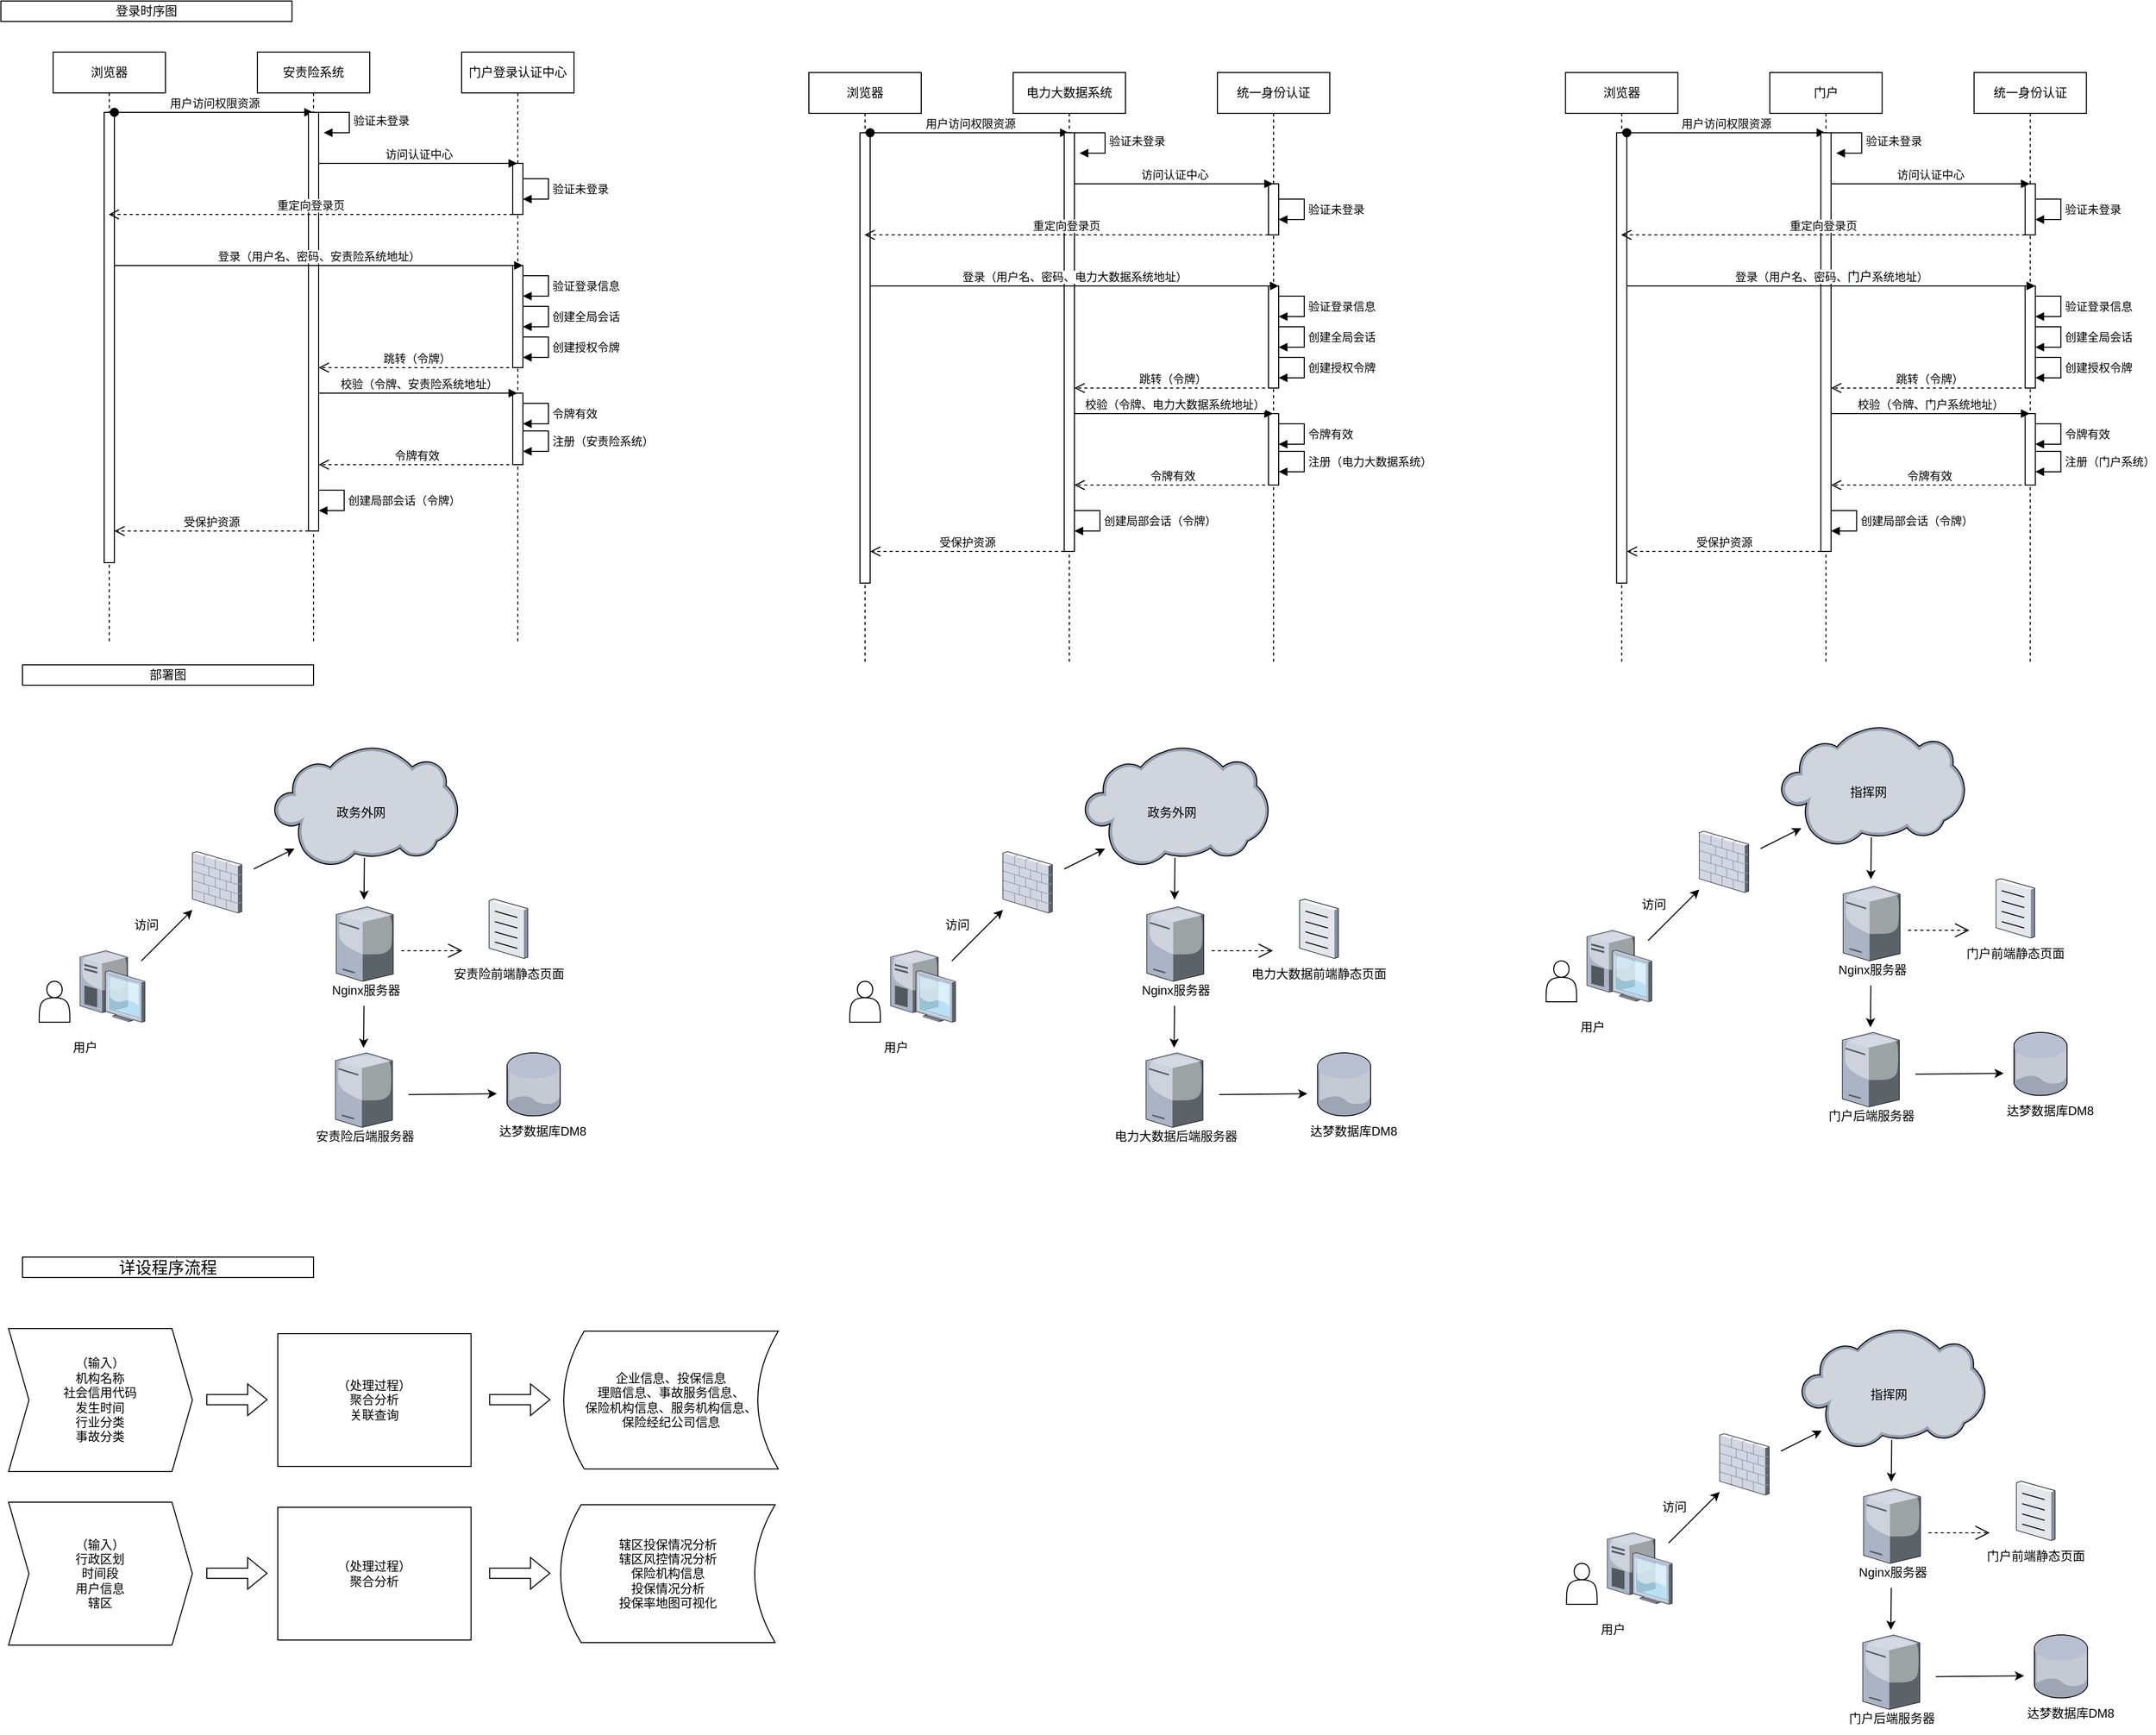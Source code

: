 <mxfile version="20.3.6" type="github">
  <diagram id="iXZ8qJka1d_i8wJ6fiUk" name="第 1 页">
    <mxGraphModel dx="2428" dy="1375" grid="1" gridSize="10" guides="1" tooltips="1" connect="1" arrows="1" fold="1" page="1" pageScale="1" pageWidth="3300" pageHeight="2339" math="0" shadow="0">
      <root>
        <mxCell id="0" />
        <mxCell id="1" parent="0" />
        <mxCell id="jouf5e_0O64Z1K_9d5no-1" value="浏览器" style="shape=umlLifeline;perimeter=lifelinePerimeter;whiteSpace=wrap;html=1;container=1;collapsible=0;recursiveResize=0;outlineConnect=0;" parent="1" vertex="1">
          <mxGeometry x="80" y="70" width="110" height="580" as="geometry" />
        </mxCell>
        <mxCell id="jouf5e_0O64Z1K_9d5no-4" value="" style="html=1;points=[];perimeter=orthogonalPerimeter;" parent="jouf5e_0O64Z1K_9d5no-1" vertex="1">
          <mxGeometry x="50" y="59" width="10" height="441" as="geometry" />
        </mxCell>
        <mxCell id="jouf5e_0O64Z1K_9d5no-5" value="用户访问权限资源" style="html=1;verticalAlign=bottom;startArrow=oval;startFill=1;endArrow=block;startSize=8;rounded=0;" parent="jouf5e_0O64Z1K_9d5no-1" edge="1">
          <mxGeometry width="60" relative="1" as="geometry">
            <mxPoint x="60" y="59" as="sourcePoint" />
            <mxPoint x="254.5" y="59" as="targetPoint" />
          </mxGeometry>
        </mxCell>
        <mxCell id="jouf5e_0O64Z1K_9d5no-3" value="门户登录认证中心" style="shape=umlLifeline;perimeter=lifelinePerimeter;whiteSpace=wrap;html=1;container=1;collapsible=0;recursiveResize=0;outlineConnect=0;" parent="1" vertex="1">
          <mxGeometry x="480" y="70" width="110" height="580" as="geometry" />
        </mxCell>
        <mxCell id="pAan9704VEjPBcL9PNMM-5" value="" style="html=1;points=[];perimeter=orthogonalPerimeter;" parent="jouf5e_0O64Z1K_9d5no-3" vertex="1">
          <mxGeometry x="50" y="109" width="10" height="50" as="geometry" />
        </mxCell>
        <mxCell id="pAan9704VEjPBcL9PNMM-6" value="验证未登录" style="edgeStyle=orthogonalEdgeStyle;html=1;align=left;spacingLeft=2;endArrow=block;rounded=0;entryX=1;entryY=0;" parent="jouf5e_0O64Z1K_9d5no-3" edge="1">
          <mxGeometry relative="1" as="geometry">
            <mxPoint x="60" y="124" as="sourcePoint" />
            <Array as="points">
              <mxPoint x="85" y="124" />
            </Array>
            <mxPoint x="60" y="144" as="targetPoint" />
          </mxGeometry>
        </mxCell>
        <mxCell id="pAan9704VEjPBcL9PNMM-8" value="" style="html=1;points=[];perimeter=orthogonalPerimeter;" parent="jouf5e_0O64Z1K_9d5no-3" vertex="1">
          <mxGeometry x="50" y="209" width="10" height="100" as="geometry" />
        </mxCell>
        <mxCell id="pAan9704VEjPBcL9PNMM-14" value="验证登录信息" style="edgeStyle=orthogonalEdgeStyle;html=1;align=left;spacingLeft=2;endArrow=block;rounded=0;entryX=1;entryY=0;" parent="jouf5e_0O64Z1K_9d5no-3" edge="1">
          <mxGeometry relative="1" as="geometry">
            <mxPoint x="60" y="219" as="sourcePoint" />
            <Array as="points">
              <mxPoint x="85" y="219" />
            </Array>
            <mxPoint x="60" y="239" as="targetPoint" />
          </mxGeometry>
        </mxCell>
        <mxCell id="pAan9704VEjPBcL9PNMM-15" value="创建全局会话" style="edgeStyle=orthogonalEdgeStyle;html=1;align=left;spacingLeft=2;endArrow=block;rounded=0;entryX=1;entryY=0;" parent="jouf5e_0O64Z1K_9d5no-3" edge="1">
          <mxGeometry relative="1" as="geometry">
            <mxPoint x="60" y="249" as="sourcePoint" />
            <Array as="points">
              <mxPoint x="85" y="249" />
            </Array>
            <mxPoint x="60" y="269" as="targetPoint" />
          </mxGeometry>
        </mxCell>
        <mxCell id="pAan9704VEjPBcL9PNMM-16" value="创建授权令牌" style="edgeStyle=orthogonalEdgeStyle;html=1;align=left;spacingLeft=2;endArrow=block;rounded=0;entryX=1;entryY=0;" parent="jouf5e_0O64Z1K_9d5no-3" edge="1">
          <mxGeometry relative="1" as="geometry">
            <mxPoint x="60" y="279" as="sourcePoint" />
            <Array as="points">
              <mxPoint x="85" y="279" />
            </Array>
            <mxPoint x="60" y="299" as="targetPoint" />
          </mxGeometry>
        </mxCell>
        <mxCell id="pAan9704VEjPBcL9PNMM-19" value="" style="html=1;points=[];perimeter=orthogonalPerimeter;" parent="jouf5e_0O64Z1K_9d5no-3" vertex="1">
          <mxGeometry x="50" y="334" width="10" height="70" as="geometry" />
        </mxCell>
        <mxCell id="pAan9704VEjPBcL9PNMM-20" value="令牌有效" style="edgeStyle=orthogonalEdgeStyle;html=1;align=left;spacingLeft=2;endArrow=block;rounded=0;entryX=1;entryY=0;" parent="jouf5e_0O64Z1K_9d5no-3" edge="1">
          <mxGeometry relative="1" as="geometry">
            <mxPoint x="60" y="344" as="sourcePoint" />
            <Array as="points">
              <mxPoint x="85" y="344" />
            </Array>
            <mxPoint x="60" y="364" as="targetPoint" />
          </mxGeometry>
        </mxCell>
        <mxCell id="pAan9704VEjPBcL9PNMM-21" value="注册（安责险系统）" style="edgeStyle=orthogonalEdgeStyle;html=1;align=left;spacingLeft=2;endArrow=block;rounded=0;entryX=1;entryY=0;" parent="jouf5e_0O64Z1K_9d5no-3" edge="1">
          <mxGeometry relative="1" as="geometry">
            <mxPoint x="60" y="371" as="sourcePoint" />
            <Array as="points">
              <mxPoint x="85" y="371" />
            </Array>
            <mxPoint x="60" y="391" as="targetPoint" />
          </mxGeometry>
        </mxCell>
        <mxCell id="jouf5e_0O64Z1K_9d5no-2" value="安责险系统" style="shape=umlLifeline;perimeter=lifelinePerimeter;whiteSpace=wrap;html=1;container=1;collapsible=0;recursiveResize=0;outlineConnect=0;" parent="1" vertex="1">
          <mxGeometry x="280" y="70" width="110" height="580" as="geometry" />
        </mxCell>
        <mxCell id="jouf5e_0O64Z1K_9d5no-6" value="" style="html=1;points=[];perimeter=orthogonalPerimeter;" parent="jouf5e_0O64Z1K_9d5no-2" vertex="1">
          <mxGeometry x="50" y="59" width="10" height="410" as="geometry" />
        </mxCell>
        <mxCell id="pAan9704VEjPBcL9PNMM-2" value="验证未登录" style="edgeStyle=orthogonalEdgeStyle;html=1;align=left;spacingLeft=2;endArrow=block;rounded=0;entryX=1;entryY=0;" parent="jouf5e_0O64Z1K_9d5no-2" edge="1">
          <mxGeometry relative="1" as="geometry">
            <mxPoint x="60" y="59" as="sourcePoint" />
            <Array as="points">
              <mxPoint x="90" y="59" />
            </Array>
            <mxPoint x="65" y="79" as="targetPoint" />
          </mxGeometry>
        </mxCell>
        <mxCell id="pAan9704VEjPBcL9PNMM-4" value="访问认证中心" style="html=1;verticalAlign=bottom;endArrow=block;rounded=0;" parent="jouf5e_0O64Z1K_9d5no-2" edge="1">
          <mxGeometry width="80" relative="1" as="geometry">
            <mxPoint x="60" y="109" as="sourcePoint" />
            <mxPoint x="254.5" y="109" as="targetPoint" />
          </mxGeometry>
        </mxCell>
        <mxCell id="pAan9704VEjPBcL9PNMM-23" value="令牌有效" style="html=1;verticalAlign=bottom;endArrow=open;dashed=1;endSize=8;rounded=0;" parent="jouf5e_0O64Z1K_9d5no-2" edge="1">
          <mxGeometry relative="1" as="geometry">
            <mxPoint x="252.67" y="404" as="sourcePoint" />
            <mxPoint x="60" y="404" as="targetPoint" />
          </mxGeometry>
        </mxCell>
        <mxCell id="pAan9704VEjPBcL9PNMM-24" value="创建局部会话（令牌）" style="edgeStyle=orthogonalEdgeStyle;html=1;align=left;spacingLeft=2;endArrow=block;rounded=0;entryX=1;entryY=0;" parent="jouf5e_0O64Z1K_9d5no-2" edge="1">
          <mxGeometry relative="1" as="geometry">
            <mxPoint x="60" y="429" as="sourcePoint" />
            <Array as="points">
              <mxPoint x="85" y="429" />
            </Array>
            <mxPoint x="60" y="449" as="targetPoint" />
          </mxGeometry>
        </mxCell>
        <mxCell id="pAan9704VEjPBcL9PNMM-7" value="重定向登录页" style="html=1;verticalAlign=bottom;endArrow=open;dashed=1;endSize=8;rounded=0;" parent="1" edge="1">
          <mxGeometry relative="1" as="geometry">
            <mxPoint x="530" y="229" as="sourcePoint" />
            <mxPoint x="134.389" y="229" as="targetPoint" />
          </mxGeometry>
        </mxCell>
        <mxCell id="pAan9704VEjPBcL9PNMM-13" value="登录（用户名、密码、安责险系统地址）" style="html=1;verticalAlign=bottom;endArrow=block;rounded=0;" parent="1" edge="1">
          <mxGeometry width="80" relative="1" as="geometry">
            <mxPoint x="140" y="279" as="sourcePoint" />
            <mxPoint x="540" y="279" as="targetPoint" />
          </mxGeometry>
        </mxCell>
        <mxCell id="pAan9704VEjPBcL9PNMM-17" value="跳转（令牌）" style="html=1;verticalAlign=bottom;endArrow=open;dashed=1;endSize=8;rounded=0;" parent="1" edge="1">
          <mxGeometry relative="1" as="geometry">
            <mxPoint x="532.67" y="379" as="sourcePoint" />
            <mxPoint x="340" y="379" as="targetPoint" />
          </mxGeometry>
        </mxCell>
        <mxCell id="pAan9704VEjPBcL9PNMM-18" value="校验（令牌、安责险系统地址）" style="html=1;verticalAlign=bottom;endArrow=block;rounded=0;" parent="1" edge="1">
          <mxGeometry width="80" relative="1" as="geometry">
            <mxPoint x="340" y="404" as="sourcePoint" />
            <mxPoint x="534.5" y="404" as="targetPoint" />
          </mxGeometry>
        </mxCell>
        <mxCell id="pAan9704VEjPBcL9PNMM-27" value="受保护资源" style="html=1;verticalAlign=bottom;endArrow=open;dashed=1;endSize=8;rounded=0;" parent="1" edge="1">
          <mxGeometry relative="1" as="geometry">
            <mxPoint x="330" y="539" as="sourcePoint" />
            <mxPoint x="140" y="539" as="targetPoint" />
          </mxGeometry>
        </mxCell>
        <mxCell id="pAan9704VEjPBcL9PNMM-29" value="" style="shape=actor;whiteSpace=wrap;html=1;" parent="1" vertex="1">
          <mxGeometry x="66.38" y="980" width="30" height="40" as="geometry" />
        </mxCell>
        <mxCell id="pAan9704VEjPBcL9PNMM-33" value="" style="verticalLabelPosition=bottom;sketch=0;aspect=fixed;html=1;verticalAlign=top;strokeColor=none;align=center;outlineConnect=0;shape=mxgraph.citrix.cloud;" parent="1" vertex="1">
          <mxGeometry x="296.38" y="750" width="180" height="117.47" as="geometry" />
        </mxCell>
        <mxCell id="pAan9704VEjPBcL9PNMM-34" value="" style="verticalLabelPosition=bottom;sketch=0;aspect=fixed;html=1;verticalAlign=top;strokeColor=none;align=center;outlineConnect=0;shape=mxgraph.citrix.firewall;" parent="1" vertex="1">
          <mxGeometry x="216.38" y="853" width="48.39" height="60" as="geometry" />
        </mxCell>
        <mxCell id="pAan9704VEjPBcL9PNMM-36" value="" style="endArrow=classic;html=1;rounded=0;" parent="1" edge="1">
          <mxGeometry width="50" height="50" relative="1" as="geometry">
            <mxPoint x="166.38" y="960" as="sourcePoint" />
            <mxPoint x="216.38" y="910" as="targetPoint" />
          </mxGeometry>
        </mxCell>
        <mxCell id="pAan9704VEjPBcL9PNMM-38" value="" style="endArrow=classic;html=1;rounded=0;" parent="1" edge="1">
          <mxGeometry width="50" height="50" relative="1" as="geometry">
            <mxPoint x="276.38" y="870" as="sourcePoint" />
            <mxPoint x="316.38" y="850" as="targetPoint" />
          </mxGeometry>
        </mxCell>
        <mxCell id="pAan9704VEjPBcL9PNMM-39" value="访问" style="text;html=1;resizable=0;autosize=1;align=center;verticalAlign=middle;points=[];fillColor=none;strokeColor=none;rounded=0;" parent="1" vertex="1">
          <mxGeometry x="146.38" y="910" width="50" height="30" as="geometry" />
        </mxCell>
        <mxCell id="pAan9704VEjPBcL9PNMM-40" value="用户" style="text;html=1;resizable=0;autosize=1;align=center;verticalAlign=middle;points=[];fillColor=none;strokeColor=none;rounded=0;" parent="1" vertex="1">
          <mxGeometry x="86.38" y="1030" width="50" height="30" as="geometry" />
        </mxCell>
        <mxCell id="pAan9704VEjPBcL9PNMM-41" value="政务外网" style="text;html=1;resizable=0;autosize=1;align=center;verticalAlign=middle;points=[];fillColor=none;strokeColor=none;rounded=0;" parent="1" vertex="1">
          <mxGeometry x="346.38" y="800" width="70" height="30" as="geometry" />
        </mxCell>
        <mxCell id="pAan9704VEjPBcL9PNMM-42" value="" style="verticalLabelPosition=bottom;sketch=0;aspect=fixed;html=1;verticalAlign=top;strokeColor=none;align=center;outlineConnect=0;shape=mxgraph.citrix.license_server;" parent="1" vertex="1">
          <mxGeometry x="357.23" y="907" width="55.82" height="73" as="geometry" />
        </mxCell>
        <mxCell id="pAan9704VEjPBcL9PNMM-43" value="" style="verticalLabelPosition=bottom;sketch=0;aspect=fixed;html=1;verticalAlign=top;strokeColor=none;align=center;outlineConnect=0;shape=mxgraph.citrix.desktop;" parent="1" vertex="1">
          <mxGeometry x="106.38" y="950" width="63.57" height="70" as="geometry" />
        </mxCell>
        <mxCell id="pAan9704VEjPBcL9PNMM-44" value="" style="endArrow=classic;html=1;rounded=0;" parent="1" edge="1">
          <mxGeometry width="50" height="50" relative="1" as="geometry">
            <mxPoint x="384.82" y="859" as="sourcePoint" />
            <mxPoint x="384.38" y="900" as="targetPoint" />
          </mxGeometry>
        </mxCell>
        <mxCell id="pAan9704VEjPBcL9PNMM-45" value="Nginx服务器" style="text;html=1;resizable=0;autosize=1;align=center;verticalAlign=middle;points=[];fillColor=none;strokeColor=none;rounded=0;" parent="1" vertex="1">
          <mxGeometry x="340.76" y="974" width="90" height="30" as="geometry" />
        </mxCell>
        <mxCell id="pAan9704VEjPBcL9PNMM-47" value="" style="verticalLabelPosition=bottom;sketch=0;aspect=fixed;html=1;verticalAlign=top;strokeColor=none;align=center;outlineConnect=0;shape=mxgraph.citrix.license_server;" parent="1" vertex="1">
          <mxGeometry x="356.47" y="1050" width="55.82" height="73" as="geometry" />
        </mxCell>
        <mxCell id="pAan9704VEjPBcL9PNMM-48" value="安责险后端服务器" style="text;html=1;resizable=0;autosize=1;align=center;verticalAlign=middle;points=[];fillColor=none;strokeColor=none;rounded=0;" parent="1" vertex="1">
          <mxGeometry x="325" y="1117" width="120" height="30" as="geometry" />
        </mxCell>
        <mxCell id="pAan9704VEjPBcL9PNMM-49" value="" style="verticalLabelPosition=bottom;sketch=0;aspect=fixed;html=1;verticalAlign=top;strokeColor=none;align=center;outlineConnect=0;shape=mxgraph.citrix.database;" parent="1" vertex="1">
          <mxGeometry x="524.47" y="1050" width="52.5" height="61.76" as="geometry" />
        </mxCell>
        <mxCell id="pAan9704VEjPBcL9PNMM-50" value="达梦数据库DM8" style="text;html=1;resizable=0;autosize=1;align=center;verticalAlign=middle;points=[];fillColor=none;strokeColor=none;rounded=0;" parent="1" vertex="1">
          <mxGeometry x="504.47" y="1111.76" width="110" height="30" as="geometry" />
        </mxCell>
        <mxCell id="pAan9704VEjPBcL9PNMM-51" value="" style="endArrow=classic;html=1;rounded=0;" parent="1" edge="1">
          <mxGeometry width="50" height="50" relative="1" as="geometry">
            <mxPoint x="428" y="1090.88" as="sourcePoint" />
            <mxPoint x="514.47" y="1090" as="targetPoint" />
          </mxGeometry>
        </mxCell>
        <mxCell id="pAan9704VEjPBcL9PNMM-52" value="" style="verticalLabelPosition=bottom;sketch=0;aspect=fixed;html=1;verticalAlign=top;strokeColor=none;align=center;outlineConnect=0;shape=mxgraph.citrix.document;" parent="1" vertex="1">
          <mxGeometry x="506.92" y="899.5" width="37.86" height="58" as="geometry" />
        </mxCell>
        <mxCell id="pAan9704VEjPBcL9PNMM-53" value="安责险前端静态页面" style="text;html=1;resizable=0;autosize=1;align=center;verticalAlign=middle;points=[];fillColor=none;strokeColor=none;rounded=0;" parent="1" vertex="1">
          <mxGeometry x="460.85" y="957.5" width="130" height="30" as="geometry" />
        </mxCell>
        <mxCell id="pAan9704VEjPBcL9PNMM-54" value="" style="endArrow=open;endSize=12;dashed=1;html=1;rounded=0;" parent="1" edge="1">
          <mxGeometry width="160" relative="1" as="geometry">
            <mxPoint x="420.85" y="950" as="sourcePoint" />
            <mxPoint x="480.85" y="950" as="targetPoint" />
            <Array as="points">
              <mxPoint x="460.85" y="950" />
            </Array>
          </mxGeometry>
        </mxCell>
        <mxCell id="pAan9704VEjPBcL9PNMM-55" value="" style="endArrow=classic;html=1;rounded=0;" parent="1" edge="1">
          <mxGeometry width="50" height="50" relative="1" as="geometry">
            <mxPoint x="384.4" y="1004" as="sourcePoint" />
            <mxPoint x="383.96" y="1045" as="targetPoint" />
          </mxGeometry>
        </mxCell>
        <mxCell id="5VUR4jvpd3xTprFxyKOf-1" value="浏览器" style="shape=umlLifeline;perimeter=lifelinePerimeter;whiteSpace=wrap;html=1;container=1;collapsible=0;recursiveResize=0;outlineConnect=0;" parent="1" vertex="1">
          <mxGeometry x="820" y="90" width="110" height="580" as="geometry" />
        </mxCell>
        <mxCell id="5VUR4jvpd3xTprFxyKOf-2" value="" style="html=1;points=[];perimeter=orthogonalPerimeter;" parent="5VUR4jvpd3xTprFxyKOf-1" vertex="1">
          <mxGeometry x="50" y="59" width="10" height="441" as="geometry" />
        </mxCell>
        <mxCell id="5VUR4jvpd3xTprFxyKOf-3" value="用户访问权限资源" style="html=1;verticalAlign=bottom;startArrow=oval;startFill=1;endArrow=block;startSize=8;rounded=0;" parent="5VUR4jvpd3xTprFxyKOf-1" edge="1">
          <mxGeometry width="60" relative="1" as="geometry">
            <mxPoint x="60" y="59" as="sourcePoint" />
            <mxPoint x="254.5" y="59" as="targetPoint" />
          </mxGeometry>
        </mxCell>
        <mxCell id="5VUR4jvpd3xTprFxyKOf-4" value="统一身份认证" style="shape=umlLifeline;perimeter=lifelinePerimeter;whiteSpace=wrap;html=1;container=1;collapsible=0;recursiveResize=0;outlineConnect=0;" parent="1" vertex="1">
          <mxGeometry x="1220" y="90" width="110" height="580" as="geometry" />
        </mxCell>
        <mxCell id="5VUR4jvpd3xTprFxyKOf-5" value="" style="html=1;points=[];perimeter=orthogonalPerimeter;" parent="5VUR4jvpd3xTprFxyKOf-4" vertex="1">
          <mxGeometry x="50" y="109" width="10" height="50" as="geometry" />
        </mxCell>
        <mxCell id="5VUR4jvpd3xTprFxyKOf-6" value="验证未登录" style="edgeStyle=orthogonalEdgeStyle;html=1;align=left;spacingLeft=2;endArrow=block;rounded=0;entryX=1;entryY=0;" parent="5VUR4jvpd3xTprFxyKOf-4" edge="1">
          <mxGeometry relative="1" as="geometry">
            <mxPoint x="60" y="124" as="sourcePoint" />
            <Array as="points">
              <mxPoint x="85" y="124" />
            </Array>
            <mxPoint x="60" y="144" as="targetPoint" />
          </mxGeometry>
        </mxCell>
        <mxCell id="5VUR4jvpd3xTprFxyKOf-7" value="" style="html=1;points=[];perimeter=orthogonalPerimeter;" parent="5VUR4jvpd3xTprFxyKOf-4" vertex="1">
          <mxGeometry x="50" y="209" width="10" height="100" as="geometry" />
        </mxCell>
        <mxCell id="5VUR4jvpd3xTprFxyKOf-8" value="验证登录信息" style="edgeStyle=orthogonalEdgeStyle;html=1;align=left;spacingLeft=2;endArrow=block;rounded=0;entryX=1;entryY=0;" parent="5VUR4jvpd3xTprFxyKOf-4" edge="1">
          <mxGeometry relative="1" as="geometry">
            <mxPoint x="60" y="219" as="sourcePoint" />
            <Array as="points">
              <mxPoint x="85" y="219" />
            </Array>
            <mxPoint x="60" y="239" as="targetPoint" />
          </mxGeometry>
        </mxCell>
        <mxCell id="5VUR4jvpd3xTprFxyKOf-9" value="创建全局会话" style="edgeStyle=orthogonalEdgeStyle;html=1;align=left;spacingLeft=2;endArrow=block;rounded=0;entryX=1;entryY=0;" parent="5VUR4jvpd3xTprFxyKOf-4" edge="1">
          <mxGeometry relative="1" as="geometry">
            <mxPoint x="60" y="249" as="sourcePoint" />
            <Array as="points">
              <mxPoint x="85" y="249" />
            </Array>
            <mxPoint x="60" y="269" as="targetPoint" />
          </mxGeometry>
        </mxCell>
        <mxCell id="5VUR4jvpd3xTprFxyKOf-10" value="创建授权令牌" style="edgeStyle=orthogonalEdgeStyle;html=1;align=left;spacingLeft=2;endArrow=block;rounded=0;entryX=1;entryY=0;" parent="5VUR4jvpd3xTprFxyKOf-4" edge="1">
          <mxGeometry relative="1" as="geometry">
            <mxPoint x="60" y="279" as="sourcePoint" />
            <Array as="points">
              <mxPoint x="85" y="279" />
            </Array>
            <mxPoint x="60" y="299" as="targetPoint" />
          </mxGeometry>
        </mxCell>
        <mxCell id="5VUR4jvpd3xTprFxyKOf-11" value="" style="html=1;points=[];perimeter=orthogonalPerimeter;" parent="5VUR4jvpd3xTprFxyKOf-4" vertex="1">
          <mxGeometry x="50" y="334" width="10" height="70" as="geometry" />
        </mxCell>
        <mxCell id="5VUR4jvpd3xTprFxyKOf-12" value="令牌有效" style="edgeStyle=orthogonalEdgeStyle;html=1;align=left;spacingLeft=2;endArrow=block;rounded=0;entryX=1;entryY=0;" parent="5VUR4jvpd3xTprFxyKOf-4" edge="1">
          <mxGeometry relative="1" as="geometry">
            <mxPoint x="60" y="344" as="sourcePoint" />
            <Array as="points">
              <mxPoint x="85" y="344" />
            </Array>
            <mxPoint x="60" y="364" as="targetPoint" />
          </mxGeometry>
        </mxCell>
        <mxCell id="5VUR4jvpd3xTprFxyKOf-13" value="注册（电力大数据系统）" style="edgeStyle=orthogonalEdgeStyle;html=1;align=left;spacingLeft=2;endArrow=block;rounded=0;entryX=1;entryY=0;" parent="5VUR4jvpd3xTprFxyKOf-4" edge="1">
          <mxGeometry relative="1" as="geometry">
            <mxPoint x="60" y="371" as="sourcePoint" />
            <Array as="points">
              <mxPoint x="85" y="371" />
            </Array>
            <mxPoint x="60" y="391" as="targetPoint" />
          </mxGeometry>
        </mxCell>
        <mxCell id="5VUR4jvpd3xTprFxyKOf-14" value="电力大数据系统" style="shape=umlLifeline;perimeter=lifelinePerimeter;whiteSpace=wrap;html=1;container=1;collapsible=0;recursiveResize=0;outlineConnect=0;" parent="1" vertex="1">
          <mxGeometry x="1020" y="90" width="110" height="580" as="geometry" />
        </mxCell>
        <mxCell id="5VUR4jvpd3xTprFxyKOf-15" value="" style="html=1;points=[];perimeter=orthogonalPerimeter;" parent="5VUR4jvpd3xTprFxyKOf-14" vertex="1">
          <mxGeometry x="50" y="59" width="10" height="410" as="geometry" />
        </mxCell>
        <mxCell id="5VUR4jvpd3xTprFxyKOf-16" value="验证未登录" style="edgeStyle=orthogonalEdgeStyle;html=1;align=left;spacingLeft=2;endArrow=block;rounded=0;entryX=1;entryY=0;" parent="5VUR4jvpd3xTprFxyKOf-14" edge="1">
          <mxGeometry relative="1" as="geometry">
            <mxPoint x="60" y="59" as="sourcePoint" />
            <Array as="points">
              <mxPoint x="90" y="59" />
            </Array>
            <mxPoint x="65" y="79" as="targetPoint" />
          </mxGeometry>
        </mxCell>
        <mxCell id="5VUR4jvpd3xTprFxyKOf-17" value="访问认证中心" style="html=1;verticalAlign=bottom;endArrow=block;rounded=0;" parent="5VUR4jvpd3xTprFxyKOf-14" edge="1">
          <mxGeometry width="80" relative="1" as="geometry">
            <mxPoint x="60" y="109" as="sourcePoint" />
            <mxPoint x="254.5" y="109" as="targetPoint" />
          </mxGeometry>
        </mxCell>
        <mxCell id="5VUR4jvpd3xTprFxyKOf-18" value="令牌有效" style="html=1;verticalAlign=bottom;endArrow=open;dashed=1;endSize=8;rounded=0;" parent="5VUR4jvpd3xTprFxyKOf-14" edge="1">
          <mxGeometry relative="1" as="geometry">
            <mxPoint x="252.67" y="404" as="sourcePoint" />
            <mxPoint x="60" y="404" as="targetPoint" />
          </mxGeometry>
        </mxCell>
        <mxCell id="5VUR4jvpd3xTprFxyKOf-19" value="创建局部会话（令牌）" style="edgeStyle=orthogonalEdgeStyle;html=1;align=left;spacingLeft=2;endArrow=block;rounded=0;entryX=1;entryY=0;" parent="5VUR4jvpd3xTprFxyKOf-14" edge="1">
          <mxGeometry relative="1" as="geometry">
            <mxPoint x="60" y="429" as="sourcePoint" />
            <Array as="points">
              <mxPoint x="85" y="429" />
            </Array>
            <mxPoint x="60" y="449" as="targetPoint" />
          </mxGeometry>
        </mxCell>
        <mxCell id="5VUR4jvpd3xTprFxyKOf-20" value="重定向登录页" style="html=1;verticalAlign=bottom;endArrow=open;dashed=1;endSize=8;rounded=0;" parent="1" edge="1">
          <mxGeometry relative="1" as="geometry">
            <mxPoint x="1270" y="249" as="sourcePoint" />
            <mxPoint x="874.389" y="249" as="targetPoint" />
          </mxGeometry>
        </mxCell>
        <mxCell id="5VUR4jvpd3xTprFxyKOf-21" value="登录（用户名、密码、电力大数据系统地址）" style="html=1;verticalAlign=bottom;endArrow=block;rounded=0;" parent="1" edge="1">
          <mxGeometry width="80" relative="1" as="geometry">
            <mxPoint x="880" y="299" as="sourcePoint" />
            <mxPoint x="1280" y="299" as="targetPoint" />
          </mxGeometry>
        </mxCell>
        <mxCell id="5VUR4jvpd3xTprFxyKOf-22" value="跳转（令牌）" style="html=1;verticalAlign=bottom;endArrow=open;dashed=1;endSize=8;rounded=0;" parent="1" edge="1">
          <mxGeometry relative="1" as="geometry">
            <mxPoint x="1272.67" y="399" as="sourcePoint" />
            <mxPoint x="1080" y="399" as="targetPoint" />
          </mxGeometry>
        </mxCell>
        <mxCell id="5VUR4jvpd3xTprFxyKOf-23" value="校验（令牌、电力大数据系统地址）" style="html=1;verticalAlign=bottom;endArrow=block;rounded=0;" parent="1" edge="1">
          <mxGeometry width="80" relative="1" as="geometry">
            <mxPoint x="1080" y="424" as="sourcePoint" />
            <mxPoint x="1274.5" y="424" as="targetPoint" />
          </mxGeometry>
        </mxCell>
        <mxCell id="5VUR4jvpd3xTprFxyKOf-24" value="受保护资源" style="html=1;verticalAlign=bottom;endArrow=open;dashed=1;endSize=8;rounded=0;" parent="1" edge="1">
          <mxGeometry relative="1" as="geometry">
            <mxPoint x="1070" y="559" as="sourcePoint" />
            <mxPoint x="880" y="559" as="targetPoint" />
          </mxGeometry>
        </mxCell>
        <mxCell id="5VUR4jvpd3xTprFxyKOf-25" value="" style="shape=actor;whiteSpace=wrap;html=1;" parent="1" vertex="1">
          <mxGeometry x="860" y="980" width="30" height="40" as="geometry" />
        </mxCell>
        <mxCell id="5VUR4jvpd3xTprFxyKOf-26" value="" style="verticalLabelPosition=bottom;sketch=0;aspect=fixed;html=1;verticalAlign=top;strokeColor=none;align=center;outlineConnect=0;shape=mxgraph.citrix.cloud;" parent="1" vertex="1">
          <mxGeometry x="1090" y="750" width="180" height="117.47" as="geometry" />
        </mxCell>
        <mxCell id="5VUR4jvpd3xTprFxyKOf-27" value="" style="verticalLabelPosition=bottom;sketch=0;aspect=fixed;html=1;verticalAlign=top;strokeColor=none;align=center;outlineConnect=0;shape=mxgraph.citrix.firewall;" parent="1" vertex="1">
          <mxGeometry x="1010" y="853" width="48.39" height="60" as="geometry" />
        </mxCell>
        <mxCell id="5VUR4jvpd3xTprFxyKOf-28" value="" style="endArrow=classic;html=1;rounded=0;" parent="1" edge="1">
          <mxGeometry width="50" height="50" relative="1" as="geometry">
            <mxPoint x="960.0" y="960" as="sourcePoint" />
            <mxPoint x="1010.0" y="910" as="targetPoint" />
          </mxGeometry>
        </mxCell>
        <mxCell id="5VUR4jvpd3xTprFxyKOf-29" value="" style="endArrow=classic;html=1;rounded=0;" parent="1" edge="1">
          <mxGeometry width="50" height="50" relative="1" as="geometry">
            <mxPoint x="1070" y="870" as="sourcePoint" />
            <mxPoint x="1110" y="850" as="targetPoint" />
          </mxGeometry>
        </mxCell>
        <mxCell id="5VUR4jvpd3xTprFxyKOf-30" value="访问" style="text;html=1;resizable=0;autosize=1;align=center;verticalAlign=middle;points=[];fillColor=none;strokeColor=none;rounded=0;" parent="1" vertex="1">
          <mxGeometry x="940" y="910" width="50" height="30" as="geometry" />
        </mxCell>
        <mxCell id="5VUR4jvpd3xTprFxyKOf-31" value="用户" style="text;html=1;resizable=0;autosize=1;align=center;verticalAlign=middle;points=[];fillColor=none;strokeColor=none;rounded=0;" parent="1" vertex="1">
          <mxGeometry x="880" y="1030" width="50" height="30" as="geometry" />
        </mxCell>
        <mxCell id="5VUR4jvpd3xTprFxyKOf-32" value="政务外网" style="text;html=1;resizable=0;autosize=1;align=center;verticalAlign=middle;points=[];fillColor=none;strokeColor=none;rounded=0;" parent="1" vertex="1">
          <mxGeometry x="1140" y="800" width="70" height="30" as="geometry" />
        </mxCell>
        <mxCell id="5VUR4jvpd3xTprFxyKOf-33" value="" style="verticalLabelPosition=bottom;sketch=0;aspect=fixed;html=1;verticalAlign=top;strokeColor=none;align=center;outlineConnect=0;shape=mxgraph.citrix.license_server;" parent="1" vertex="1">
          <mxGeometry x="1150.85" y="907" width="55.82" height="73" as="geometry" />
        </mxCell>
        <mxCell id="5VUR4jvpd3xTprFxyKOf-34" value="" style="verticalLabelPosition=bottom;sketch=0;aspect=fixed;html=1;verticalAlign=top;strokeColor=none;align=center;outlineConnect=0;shape=mxgraph.citrix.desktop;" parent="1" vertex="1">
          <mxGeometry x="900" y="950" width="63.57" height="70" as="geometry" />
        </mxCell>
        <mxCell id="5VUR4jvpd3xTprFxyKOf-35" value="" style="endArrow=classic;html=1;rounded=0;" parent="1" edge="1">
          <mxGeometry width="50" height="50" relative="1" as="geometry">
            <mxPoint x="1178.44" y="859" as="sourcePoint" />
            <mxPoint x="1178" y="900" as="targetPoint" />
          </mxGeometry>
        </mxCell>
        <mxCell id="5VUR4jvpd3xTprFxyKOf-36" value="Nginx服务器" style="text;html=1;resizable=0;autosize=1;align=center;verticalAlign=middle;points=[];fillColor=none;strokeColor=none;rounded=0;" parent="1" vertex="1">
          <mxGeometry x="1134.38" y="974" width="90" height="30" as="geometry" />
        </mxCell>
        <mxCell id="5VUR4jvpd3xTprFxyKOf-37" value="" style="verticalLabelPosition=bottom;sketch=0;aspect=fixed;html=1;verticalAlign=top;strokeColor=none;align=center;outlineConnect=0;shape=mxgraph.citrix.license_server;" parent="1" vertex="1">
          <mxGeometry x="1150.09" y="1050" width="55.82" height="73" as="geometry" />
        </mxCell>
        <mxCell id="5VUR4jvpd3xTprFxyKOf-38" value="电力大数据后端服务器" style="text;html=1;resizable=0;autosize=1;align=center;verticalAlign=middle;points=[];fillColor=none;strokeColor=none;rounded=0;" parent="1" vertex="1">
          <mxGeometry x="1108.62" y="1117" width="140" height="30" as="geometry" />
        </mxCell>
        <mxCell id="5VUR4jvpd3xTprFxyKOf-39" value="" style="verticalLabelPosition=bottom;sketch=0;aspect=fixed;html=1;verticalAlign=top;strokeColor=none;align=center;outlineConnect=0;shape=mxgraph.citrix.database;" parent="1" vertex="1">
          <mxGeometry x="1318.09" y="1050" width="52.5" height="61.76" as="geometry" />
        </mxCell>
        <mxCell id="5VUR4jvpd3xTprFxyKOf-40" value="达梦数据库DM8" style="text;html=1;resizable=0;autosize=1;align=center;verticalAlign=middle;points=[];fillColor=none;strokeColor=none;rounded=0;" parent="1" vertex="1">
          <mxGeometry x="1298.09" y="1111.76" width="110" height="30" as="geometry" />
        </mxCell>
        <mxCell id="5VUR4jvpd3xTprFxyKOf-41" value="" style="endArrow=classic;html=1;rounded=0;" parent="1" edge="1">
          <mxGeometry width="50" height="50" relative="1" as="geometry">
            <mxPoint x="1221.62" y="1090.88" as="sourcePoint" />
            <mxPoint x="1308.09" y="1090" as="targetPoint" />
          </mxGeometry>
        </mxCell>
        <mxCell id="5VUR4jvpd3xTprFxyKOf-42" value="" style="verticalLabelPosition=bottom;sketch=0;aspect=fixed;html=1;verticalAlign=top;strokeColor=none;align=center;outlineConnect=0;shape=mxgraph.citrix.document;" parent="1" vertex="1">
          <mxGeometry x="1300.54" y="899.5" width="37.86" height="58" as="geometry" />
        </mxCell>
        <mxCell id="5VUR4jvpd3xTprFxyKOf-43" value="电力大数据前端静态页面" style="text;html=1;resizable=0;autosize=1;align=center;verticalAlign=middle;points=[];fillColor=none;strokeColor=none;rounded=0;" parent="1" vertex="1">
          <mxGeometry x="1239.47" y="957.5" width="160" height="30" as="geometry" />
        </mxCell>
        <mxCell id="5VUR4jvpd3xTprFxyKOf-44" value="" style="endArrow=open;endSize=12;dashed=1;html=1;rounded=0;" parent="1" edge="1">
          <mxGeometry width="160" relative="1" as="geometry">
            <mxPoint x="1214.47" y="950" as="sourcePoint" />
            <mxPoint x="1274.47" y="950" as="targetPoint" />
            <Array as="points">
              <mxPoint x="1254.47" y="950" />
            </Array>
          </mxGeometry>
        </mxCell>
        <mxCell id="5VUR4jvpd3xTprFxyKOf-45" value="" style="endArrow=classic;html=1;rounded=0;" parent="1" edge="1">
          <mxGeometry width="50" height="50" relative="1" as="geometry">
            <mxPoint x="1178.02" y="1004" as="sourcePoint" />
            <mxPoint x="1177.58" y="1045" as="targetPoint" />
          </mxGeometry>
        </mxCell>
        <mxCell id="5VUR4jvpd3xTprFxyKOf-47" value="（处理过程）&lt;br&gt;聚合分析&lt;br&gt;关联查询" style="rounded=0;whiteSpace=wrap;html=1;" parent="1" vertex="1">
          <mxGeometry x="300" y="1325" width="189.24" height="130" as="geometry" />
        </mxCell>
        <mxCell id="5VUR4jvpd3xTprFxyKOf-48" value="（输入）&lt;br&gt;机构名称&lt;br&gt;社会信用代码&lt;br&gt;发生时间&lt;br&gt;行业分类&lt;br&gt;事故分类" style="shape=step;perimeter=stepPerimeter;whiteSpace=wrap;html=1;fixedSize=1;" parent="1" vertex="1">
          <mxGeometry x="36.38" y="1320" width="180" height="140" as="geometry" />
        </mxCell>
        <mxCell id="5VUR4jvpd3xTprFxyKOf-49" value="" style="shape=flexArrow;endArrow=classic;html=1;rounded=0;" parent="1" edge="1">
          <mxGeometry width="50" height="50" relative="1" as="geometry">
            <mxPoint x="506.92" y="1389.66" as="sourcePoint" />
            <mxPoint x="566.92" y="1389.66" as="targetPoint" />
          </mxGeometry>
        </mxCell>
        <mxCell id="5VUR4jvpd3xTprFxyKOf-50" value="企业信息、投保信息&lt;br&gt;理赔信息、事故服务信息、&lt;br&gt;保险机构信息、服务机构信息、&lt;br&gt;保险经纪公司信息" style="shape=dataStorage;whiteSpace=wrap;html=1;fixedSize=1;" parent="1" vertex="1">
          <mxGeometry x="580" y="1322.5" width="210" height="135" as="geometry" />
        </mxCell>
        <mxCell id="GnOXL0nsnhSy4p_M0rOt-2" value="" style="shape=flexArrow;endArrow=classic;html=1;rounded=0;" parent="1" edge="1">
          <mxGeometry width="50" height="50" relative="1" as="geometry">
            <mxPoint x="230.0" y="1389.66" as="sourcePoint" />
            <mxPoint x="290.0" y="1389.66" as="targetPoint" />
          </mxGeometry>
        </mxCell>
        <mxCell id="GnOXL0nsnhSy4p_M0rOt-3" value="&lt;span style=&quot;font-size:12.0pt;line-height:150%;&lt;br/&gt;font-family:宋体;mso-ascii-font-family:&amp;quot;Times New Roman&amp;quot;;mso-hansi-font-family:&lt;br/&gt;&amp;quot;Times New Roman&amp;quot;;mso-bidi-font-family:&amp;quot;Times New Roman&amp;quot;;mso-font-kerning:1.0pt;&lt;br/&gt;mso-ansi-language:EN-US;mso-fareast-language:ZH-CN;mso-bidi-language:AR-SA&quot;&gt;详设程序流程&lt;/span&gt;" style="rounded=0;whiteSpace=wrap;html=1;" parent="1" vertex="1">
          <mxGeometry x="50" y="1250" width="285" height="20" as="geometry" />
        </mxCell>
        <mxCell id="GnOXL0nsnhSy4p_M0rOt-4" value="&lt;span&gt;部署图&lt;/span&gt;" style="rounded=0;whiteSpace=wrap;html=1;" parent="1" vertex="1">
          <mxGeometry x="50" y="670" width="285" height="20" as="geometry" />
        </mxCell>
        <mxCell id="GnOXL0nsnhSy4p_M0rOt-5" value="登录时序图" style="rounded=0;whiteSpace=wrap;html=1;" parent="1" vertex="1">
          <mxGeometry x="28.88" y="20" width="285" height="20" as="geometry" />
        </mxCell>
        <mxCell id="GnOXL0nsnhSy4p_M0rOt-6" value="（处理过程）&lt;br&gt;聚合分析" style="rounded=0;whiteSpace=wrap;html=1;" parent="1" vertex="1">
          <mxGeometry x="300" y="1495" width="189.24" height="130" as="geometry" />
        </mxCell>
        <mxCell id="GnOXL0nsnhSy4p_M0rOt-7" value="（输入）&lt;br&gt;行政区划&lt;br&gt;时间段&lt;br&gt;用户信息&lt;br&gt;辖区" style="shape=step;perimeter=stepPerimeter;whiteSpace=wrap;html=1;fixedSize=1;" parent="1" vertex="1">
          <mxGeometry x="36.38" y="1490" width="180" height="140" as="geometry" />
        </mxCell>
        <mxCell id="GnOXL0nsnhSy4p_M0rOt-8" value="" style="shape=flexArrow;endArrow=classic;html=1;rounded=0;" parent="1" edge="1">
          <mxGeometry width="50" height="50" relative="1" as="geometry">
            <mxPoint x="506.92" y="1559.66" as="sourcePoint" />
            <mxPoint x="566.92" y="1559.66" as="targetPoint" />
          </mxGeometry>
        </mxCell>
        <mxCell id="GnOXL0nsnhSy4p_M0rOt-9" value="辖区投保情况分析&lt;br&gt;辖区风控情况分析&lt;br&gt;保险机构信息&lt;br&gt;投保情况分析&lt;br&gt;投保率地图可视化" style="shape=dataStorage;whiteSpace=wrap;html=1;fixedSize=1;" parent="1" vertex="1">
          <mxGeometry x="576.97" y="1492.5" width="210" height="135" as="geometry" />
        </mxCell>
        <mxCell id="GnOXL0nsnhSy4p_M0rOt-10" value="" style="shape=flexArrow;endArrow=classic;html=1;rounded=0;" parent="1" edge="1">
          <mxGeometry width="50" height="50" relative="1" as="geometry">
            <mxPoint x="230.0" y="1559.66" as="sourcePoint" />
            <mxPoint x="290" y="1559.66" as="targetPoint" />
          </mxGeometry>
        </mxCell>
        <mxCell id="pzzw7nvtaeHo-amtORk9-1" value="" style="shape=actor;whiteSpace=wrap;html=1;" vertex="1" parent="1">
          <mxGeometry x="1541.8" y="960" width="30" height="40" as="geometry" />
        </mxCell>
        <mxCell id="pzzw7nvtaeHo-amtORk9-2" value="" style="verticalLabelPosition=bottom;sketch=0;aspect=fixed;html=1;verticalAlign=top;strokeColor=none;align=center;outlineConnect=0;shape=mxgraph.citrix.cloud;" vertex="1" parent="1">
          <mxGeometry x="1771.8" y="730" width="180" height="117.47" as="geometry" />
        </mxCell>
        <mxCell id="pzzw7nvtaeHo-amtORk9-3" value="" style="verticalLabelPosition=bottom;sketch=0;aspect=fixed;html=1;verticalAlign=top;strokeColor=none;align=center;outlineConnect=0;shape=mxgraph.citrix.firewall;" vertex="1" parent="1">
          <mxGeometry x="1691.8" y="833" width="48.39" height="60" as="geometry" />
        </mxCell>
        <mxCell id="pzzw7nvtaeHo-amtORk9-4" value="" style="endArrow=classic;html=1;rounded=0;" edge="1" parent="1">
          <mxGeometry width="50" height="50" relative="1" as="geometry">
            <mxPoint x="1641.8" y="940" as="sourcePoint" />
            <mxPoint x="1691.8" y="890" as="targetPoint" />
          </mxGeometry>
        </mxCell>
        <mxCell id="pzzw7nvtaeHo-amtORk9-5" value="" style="endArrow=classic;html=1;rounded=0;" edge="1" parent="1">
          <mxGeometry width="50" height="50" relative="1" as="geometry">
            <mxPoint x="1751.8" y="850" as="sourcePoint" />
            <mxPoint x="1791.8" y="830" as="targetPoint" />
          </mxGeometry>
        </mxCell>
        <mxCell id="pzzw7nvtaeHo-amtORk9-6" value="访问" style="text;html=1;resizable=0;autosize=1;align=center;verticalAlign=middle;points=[];fillColor=none;strokeColor=none;rounded=0;" vertex="1" parent="1">
          <mxGeometry x="1621.8" y="890" width="50" height="30" as="geometry" />
        </mxCell>
        <mxCell id="pzzw7nvtaeHo-amtORk9-7" value="用户" style="text;html=1;resizable=0;autosize=1;align=center;verticalAlign=middle;points=[];fillColor=none;strokeColor=none;rounded=0;" vertex="1" parent="1">
          <mxGeometry x="1561.8" y="1010" width="50" height="30" as="geometry" />
        </mxCell>
        <mxCell id="pzzw7nvtaeHo-amtORk9-8" value="指挥网" style="text;html=1;resizable=0;autosize=1;align=center;verticalAlign=middle;points=[];fillColor=none;strokeColor=none;rounded=0;" vertex="1" parent="1">
          <mxGeometry x="1826.8" y="780" width="60" height="30" as="geometry" />
        </mxCell>
        <mxCell id="pzzw7nvtaeHo-amtORk9-9" value="" style="verticalLabelPosition=bottom;sketch=0;aspect=fixed;html=1;verticalAlign=top;strokeColor=none;align=center;outlineConnect=0;shape=mxgraph.citrix.license_server;" vertex="1" parent="1">
          <mxGeometry x="1832.65" y="887" width="55.82" height="73" as="geometry" />
        </mxCell>
        <mxCell id="pzzw7nvtaeHo-amtORk9-10" value="" style="verticalLabelPosition=bottom;sketch=0;aspect=fixed;html=1;verticalAlign=top;strokeColor=none;align=center;outlineConnect=0;shape=mxgraph.citrix.desktop;" vertex="1" parent="1">
          <mxGeometry x="1581.8" y="930" width="63.57" height="70" as="geometry" />
        </mxCell>
        <mxCell id="pzzw7nvtaeHo-amtORk9-11" value="" style="endArrow=classic;html=1;rounded=0;" edge="1" parent="1">
          <mxGeometry width="50" height="50" relative="1" as="geometry">
            <mxPoint x="1860.24" y="839" as="sourcePoint" />
            <mxPoint x="1859.8" y="880" as="targetPoint" />
          </mxGeometry>
        </mxCell>
        <mxCell id="pzzw7nvtaeHo-amtORk9-12" value="Nginx服务器" style="text;html=1;resizable=0;autosize=1;align=center;verticalAlign=middle;points=[];fillColor=none;strokeColor=none;rounded=0;" vertex="1" parent="1">
          <mxGeometry x="1816.18" y="954" width="90" height="30" as="geometry" />
        </mxCell>
        <mxCell id="pzzw7nvtaeHo-amtORk9-13" value="" style="verticalLabelPosition=bottom;sketch=0;aspect=fixed;html=1;verticalAlign=top;strokeColor=none;align=center;outlineConnect=0;shape=mxgraph.citrix.license_server;" vertex="1" parent="1">
          <mxGeometry x="1831.89" y="1030" width="55.82" height="73" as="geometry" />
        </mxCell>
        <mxCell id="pzzw7nvtaeHo-amtORk9-14" value="门户后端服务器" style="text;html=1;resizable=0;autosize=1;align=center;verticalAlign=middle;points=[];fillColor=none;strokeColor=none;rounded=0;" vertex="1" parent="1">
          <mxGeometry x="1805.42" y="1097" width="110" height="30" as="geometry" />
        </mxCell>
        <mxCell id="pzzw7nvtaeHo-amtORk9-15" value="" style="verticalLabelPosition=bottom;sketch=0;aspect=fixed;html=1;verticalAlign=top;strokeColor=none;align=center;outlineConnect=0;shape=mxgraph.citrix.database;" vertex="1" parent="1">
          <mxGeometry x="1999.89" y="1030" width="52.5" height="61.76" as="geometry" />
        </mxCell>
        <mxCell id="pzzw7nvtaeHo-amtORk9-16" value="达梦数据库DM8" style="text;html=1;resizable=0;autosize=1;align=center;verticalAlign=middle;points=[];fillColor=none;strokeColor=none;rounded=0;" vertex="1" parent="1">
          <mxGeometry x="1979.89" y="1091.76" width="110" height="30" as="geometry" />
        </mxCell>
        <mxCell id="pzzw7nvtaeHo-amtORk9-17" value="" style="endArrow=classic;html=1;rounded=0;" edge="1" parent="1">
          <mxGeometry width="50" height="50" relative="1" as="geometry">
            <mxPoint x="1903.42" y="1070.88" as="sourcePoint" />
            <mxPoint x="1989.89" y="1070" as="targetPoint" />
          </mxGeometry>
        </mxCell>
        <mxCell id="pzzw7nvtaeHo-amtORk9-18" value="" style="verticalLabelPosition=bottom;sketch=0;aspect=fixed;html=1;verticalAlign=top;strokeColor=none;align=center;outlineConnect=0;shape=mxgraph.citrix.document;" vertex="1" parent="1">
          <mxGeometry x="1982.34" y="879.5" width="37.86" height="58" as="geometry" />
        </mxCell>
        <mxCell id="pzzw7nvtaeHo-amtORk9-19" value="门户前端静态页面" style="text;html=1;resizable=0;autosize=1;align=center;verticalAlign=middle;points=[];fillColor=none;strokeColor=none;rounded=0;" vertex="1" parent="1">
          <mxGeometry x="1941.27" y="937.5" width="120" height="30" as="geometry" />
        </mxCell>
        <mxCell id="pzzw7nvtaeHo-amtORk9-20" value="" style="endArrow=open;endSize=12;dashed=1;html=1;rounded=0;" edge="1" parent="1">
          <mxGeometry width="160" relative="1" as="geometry">
            <mxPoint x="1896.27" y="930" as="sourcePoint" />
            <mxPoint x="1956.27" y="930" as="targetPoint" />
            <Array as="points">
              <mxPoint x="1936.27" y="930" />
            </Array>
          </mxGeometry>
        </mxCell>
        <mxCell id="pzzw7nvtaeHo-amtORk9-21" value="" style="endArrow=classic;html=1;rounded=0;" edge="1" parent="1">
          <mxGeometry width="50" height="50" relative="1" as="geometry">
            <mxPoint x="1859.82" y="984" as="sourcePoint" />
            <mxPoint x="1859.38" y="1025" as="targetPoint" />
          </mxGeometry>
        </mxCell>
        <mxCell id="pzzw7nvtaeHo-amtORk9-46" value="浏览器" style="shape=umlLifeline;perimeter=lifelinePerimeter;whiteSpace=wrap;html=1;container=1;collapsible=0;recursiveResize=0;outlineConnect=0;" vertex="1" parent="1">
          <mxGeometry x="1560.85" y="90" width="110" height="580" as="geometry" />
        </mxCell>
        <mxCell id="pzzw7nvtaeHo-amtORk9-47" value="" style="html=1;points=[];perimeter=orthogonalPerimeter;" vertex="1" parent="pzzw7nvtaeHo-amtORk9-46">
          <mxGeometry x="50" y="59" width="10" height="441" as="geometry" />
        </mxCell>
        <mxCell id="pzzw7nvtaeHo-amtORk9-48" value="用户访问权限资源" style="html=1;verticalAlign=bottom;startArrow=oval;startFill=1;endArrow=block;startSize=8;rounded=0;" edge="1" parent="pzzw7nvtaeHo-amtORk9-46">
          <mxGeometry width="60" relative="1" as="geometry">
            <mxPoint x="60" y="59" as="sourcePoint" />
            <mxPoint x="254.5" y="59" as="targetPoint" />
          </mxGeometry>
        </mxCell>
        <mxCell id="pzzw7nvtaeHo-amtORk9-49" value="统一身份认证" style="shape=umlLifeline;perimeter=lifelinePerimeter;whiteSpace=wrap;html=1;container=1;collapsible=0;recursiveResize=0;outlineConnect=0;" vertex="1" parent="1">
          <mxGeometry x="1960.85" y="90" width="110" height="580" as="geometry" />
        </mxCell>
        <mxCell id="pzzw7nvtaeHo-amtORk9-50" value="" style="html=1;points=[];perimeter=orthogonalPerimeter;" vertex="1" parent="pzzw7nvtaeHo-amtORk9-49">
          <mxGeometry x="50" y="109" width="10" height="50" as="geometry" />
        </mxCell>
        <mxCell id="pzzw7nvtaeHo-amtORk9-51" value="验证未登录" style="edgeStyle=orthogonalEdgeStyle;html=1;align=left;spacingLeft=2;endArrow=block;rounded=0;entryX=1;entryY=0;" edge="1" parent="pzzw7nvtaeHo-amtORk9-49">
          <mxGeometry relative="1" as="geometry">
            <mxPoint x="60" y="124" as="sourcePoint" />
            <Array as="points">
              <mxPoint x="85" y="124" />
            </Array>
            <mxPoint x="60" y="144" as="targetPoint" />
          </mxGeometry>
        </mxCell>
        <mxCell id="pzzw7nvtaeHo-amtORk9-52" value="" style="html=1;points=[];perimeter=orthogonalPerimeter;" vertex="1" parent="pzzw7nvtaeHo-amtORk9-49">
          <mxGeometry x="50" y="209" width="10" height="100" as="geometry" />
        </mxCell>
        <mxCell id="pzzw7nvtaeHo-amtORk9-53" value="验证登录信息" style="edgeStyle=orthogonalEdgeStyle;html=1;align=left;spacingLeft=2;endArrow=block;rounded=0;entryX=1;entryY=0;" edge="1" parent="pzzw7nvtaeHo-amtORk9-49">
          <mxGeometry relative="1" as="geometry">
            <mxPoint x="60" y="219" as="sourcePoint" />
            <Array as="points">
              <mxPoint x="85" y="219" />
            </Array>
            <mxPoint x="60" y="239" as="targetPoint" />
          </mxGeometry>
        </mxCell>
        <mxCell id="pzzw7nvtaeHo-amtORk9-54" value="创建全局会话" style="edgeStyle=orthogonalEdgeStyle;html=1;align=left;spacingLeft=2;endArrow=block;rounded=0;entryX=1;entryY=0;" edge="1" parent="pzzw7nvtaeHo-amtORk9-49">
          <mxGeometry relative="1" as="geometry">
            <mxPoint x="60" y="249" as="sourcePoint" />
            <Array as="points">
              <mxPoint x="85" y="249" />
            </Array>
            <mxPoint x="60" y="269" as="targetPoint" />
          </mxGeometry>
        </mxCell>
        <mxCell id="pzzw7nvtaeHo-amtORk9-55" value="创建授权令牌" style="edgeStyle=orthogonalEdgeStyle;html=1;align=left;spacingLeft=2;endArrow=block;rounded=0;entryX=1;entryY=0;" edge="1" parent="pzzw7nvtaeHo-amtORk9-49">
          <mxGeometry relative="1" as="geometry">
            <mxPoint x="60" y="279" as="sourcePoint" />
            <Array as="points">
              <mxPoint x="85" y="279" />
            </Array>
            <mxPoint x="60" y="299" as="targetPoint" />
          </mxGeometry>
        </mxCell>
        <mxCell id="pzzw7nvtaeHo-amtORk9-56" value="" style="html=1;points=[];perimeter=orthogonalPerimeter;" vertex="1" parent="pzzw7nvtaeHo-amtORk9-49">
          <mxGeometry x="50" y="334" width="10" height="70" as="geometry" />
        </mxCell>
        <mxCell id="pzzw7nvtaeHo-amtORk9-57" value="令牌有效" style="edgeStyle=orthogonalEdgeStyle;html=1;align=left;spacingLeft=2;endArrow=block;rounded=0;entryX=1;entryY=0;" edge="1" parent="pzzw7nvtaeHo-amtORk9-49">
          <mxGeometry relative="1" as="geometry">
            <mxPoint x="60" y="344" as="sourcePoint" />
            <Array as="points">
              <mxPoint x="85" y="344" />
            </Array>
            <mxPoint x="60" y="364" as="targetPoint" />
          </mxGeometry>
        </mxCell>
        <mxCell id="pzzw7nvtaeHo-amtORk9-58" value="注册（门户系统）" style="edgeStyle=orthogonalEdgeStyle;html=1;align=left;spacingLeft=2;endArrow=block;rounded=0;entryX=1;entryY=0;" edge="1" parent="pzzw7nvtaeHo-amtORk9-49">
          <mxGeometry relative="1" as="geometry">
            <mxPoint x="60" y="371" as="sourcePoint" />
            <Array as="points">
              <mxPoint x="85" y="371" />
            </Array>
            <mxPoint x="60" y="391" as="targetPoint" />
          </mxGeometry>
        </mxCell>
        <mxCell id="pzzw7nvtaeHo-amtORk9-59" value="门户" style="shape=umlLifeline;perimeter=lifelinePerimeter;whiteSpace=wrap;html=1;container=1;collapsible=0;recursiveResize=0;outlineConnect=0;" vertex="1" parent="1">
          <mxGeometry x="1760.85" y="90" width="110" height="580" as="geometry" />
        </mxCell>
        <mxCell id="pzzw7nvtaeHo-amtORk9-60" value="" style="html=1;points=[];perimeter=orthogonalPerimeter;" vertex="1" parent="pzzw7nvtaeHo-amtORk9-59">
          <mxGeometry x="50" y="59" width="10" height="410" as="geometry" />
        </mxCell>
        <mxCell id="pzzw7nvtaeHo-amtORk9-61" value="验证未登录" style="edgeStyle=orthogonalEdgeStyle;html=1;align=left;spacingLeft=2;endArrow=block;rounded=0;entryX=1;entryY=0;" edge="1" parent="pzzw7nvtaeHo-amtORk9-59">
          <mxGeometry relative="1" as="geometry">
            <mxPoint x="60" y="59" as="sourcePoint" />
            <Array as="points">
              <mxPoint x="90" y="59" />
            </Array>
            <mxPoint x="65" y="79" as="targetPoint" />
          </mxGeometry>
        </mxCell>
        <mxCell id="pzzw7nvtaeHo-amtORk9-62" value="访问认证中心" style="html=1;verticalAlign=bottom;endArrow=block;rounded=0;" edge="1" parent="pzzw7nvtaeHo-amtORk9-59">
          <mxGeometry width="80" relative="1" as="geometry">
            <mxPoint x="60" y="109" as="sourcePoint" />
            <mxPoint x="254.5" y="109" as="targetPoint" />
          </mxGeometry>
        </mxCell>
        <mxCell id="pzzw7nvtaeHo-amtORk9-63" value="令牌有效" style="html=1;verticalAlign=bottom;endArrow=open;dashed=1;endSize=8;rounded=0;" edge="1" parent="pzzw7nvtaeHo-amtORk9-59">
          <mxGeometry relative="1" as="geometry">
            <mxPoint x="252.67" y="404" as="sourcePoint" />
            <mxPoint x="60" y="404" as="targetPoint" />
          </mxGeometry>
        </mxCell>
        <mxCell id="pzzw7nvtaeHo-amtORk9-64" value="创建局部会话（令牌）" style="edgeStyle=orthogonalEdgeStyle;html=1;align=left;spacingLeft=2;endArrow=block;rounded=0;entryX=1;entryY=0;" edge="1" parent="pzzw7nvtaeHo-amtORk9-59">
          <mxGeometry relative="1" as="geometry">
            <mxPoint x="60" y="429" as="sourcePoint" />
            <Array as="points">
              <mxPoint x="85" y="429" />
            </Array>
            <mxPoint x="60" y="449" as="targetPoint" />
          </mxGeometry>
        </mxCell>
        <mxCell id="pzzw7nvtaeHo-amtORk9-65" value="重定向登录页" style="html=1;verticalAlign=bottom;endArrow=open;dashed=1;endSize=8;rounded=0;" edge="1" parent="1">
          <mxGeometry relative="1" as="geometry">
            <mxPoint x="2010.85" y="249" as="sourcePoint" />
            <mxPoint x="1615.239" y="249" as="targetPoint" />
          </mxGeometry>
        </mxCell>
        <mxCell id="pzzw7nvtaeHo-amtORk9-66" value="登录（用户名、密码、&lt;span style=&quot;font-size: 12px; background-color: rgb(248, 249, 250);&quot;&gt;门户&lt;/span&gt;系统地址）" style="html=1;verticalAlign=bottom;endArrow=block;rounded=0;" edge="1" parent="1">
          <mxGeometry width="80" relative="1" as="geometry">
            <mxPoint x="1620.85" y="299" as="sourcePoint" />
            <mxPoint x="2020.85" y="299" as="targetPoint" />
          </mxGeometry>
        </mxCell>
        <mxCell id="pzzw7nvtaeHo-amtORk9-67" value="跳转（令牌）" style="html=1;verticalAlign=bottom;endArrow=open;dashed=1;endSize=8;rounded=0;" edge="1" parent="1">
          <mxGeometry relative="1" as="geometry">
            <mxPoint x="2013.52" y="399" as="sourcePoint" />
            <mxPoint x="1820.85" y="399" as="targetPoint" />
          </mxGeometry>
        </mxCell>
        <mxCell id="pzzw7nvtaeHo-amtORk9-68" value="校验（令牌、门户系统地址）" style="html=1;verticalAlign=bottom;endArrow=block;rounded=0;" edge="1" parent="1">
          <mxGeometry width="80" relative="1" as="geometry">
            <mxPoint x="1820.85" y="424" as="sourcePoint" />
            <mxPoint x="2015.35" y="424" as="targetPoint" />
          </mxGeometry>
        </mxCell>
        <mxCell id="pzzw7nvtaeHo-amtORk9-69" value="受保护资源" style="html=1;verticalAlign=bottom;endArrow=open;dashed=1;endSize=8;rounded=0;" edge="1" parent="1">
          <mxGeometry relative="1" as="geometry">
            <mxPoint x="1810.85" y="559" as="sourcePoint" />
            <mxPoint x="1620.85" y="559" as="targetPoint" />
          </mxGeometry>
        </mxCell>
        <mxCell id="pzzw7nvtaeHo-amtORk9-91" value="" style="shape=actor;whiteSpace=wrap;html=1;" vertex="1" parent="1">
          <mxGeometry x="1561.8" y="1550" width="30" height="40" as="geometry" />
        </mxCell>
        <mxCell id="pzzw7nvtaeHo-amtORk9-92" value="" style="verticalLabelPosition=bottom;sketch=0;aspect=fixed;html=1;verticalAlign=top;strokeColor=none;align=center;outlineConnect=0;shape=mxgraph.citrix.cloud;" vertex="1" parent="1">
          <mxGeometry x="1791.8" y="1320" width="180" height="117.47" as="geometry" />
        </mxCell>
        <mxCell id="pzzw7nvtaeHo-amtORk9-93" value="" style="verticalLabelPosition=bottom;sketch=0;aspect=fixed;html=1;verticalAlign=top;strokeColor=none;align=center;outlineConnect=0;shape=mxgraph.citrix.firewall;" vertex="1" parent="1">
          <mxGeometry x="1711.8" y="1423" width="48.39" height="60" as="geometry" />
        </mxCell>
        <mxCell id="pzzw7nvtaeHo-amtORk9-94" value="" style="endArrow=classic;html=1;rounded=0;" edge="1" parent="1">
          <mxGeometry width="50" height="50" relative="1" as="geometry">
            <mxPoint x="1661.8" y="1530" as="sourcePoint" />
            <mxPoint x="1711.8" y="1480" as="targetPoint" />
          </mxGeometry>
        </mxCell>
        <mxCell id="pzzw7nvtaeHo-amtORk9-95" value="" style="endArrow=classic;html=1;rounded=0;" edge="1" parent="1">
          <mxGeometry width="50" height="50" relative="1" as="geometry">
            <mxPoint x="1771.8" y="1440" as="sourcePoint" />
            <mxPoint x="1811.8" y="1420" as="targetPoint" />
          </mxGeometry>
        </mxCell>
        <mxCell id="pzzw7nvtaeHo-amtORk9-96" value="访问" style="text;html=1;resizable=0;autosize=1;align=center;verticalAlign=middle;points=[];fillColor=none;strokeColor=none;rounded=0;" vertex="1" parent="1">
          <mxGeometry x="1641.8" y="1480" width="50" height="30" as="geometry" />
        </mxCell>
        <mxCell id="pzzw7nvtaeHo-amtORk9-97" value="用户" style="text;html=1;resizable=0;autosize=1;align=center;verticalAlign=middle;points=[];fillColor=none;strokeColor=none;rounded=0;" vertex="1" parent="1">
          <mxGeometry x="1581.8" y="1600" width="50" height="30" as="geometry" />
        </mxCell>
        <mxCell id="pzzw7nvtaeHo-amtORk9-98" value="指挥网" style="text;html=1;resizable=0;autosize=1;align=center;verticalAlign=middle;points=[];fillColor=none;strokeColor=none;rounded=0;" vertex="1" parent="1">
          <mxGeometry x="1846.8" y="1370" width="60" height="30" as="geometry" />
        </mxCell>
        <mxCell id="pzzw7nvtaeHo-amtORk9-99" value="" style="verticalLabelPosition=bottom;sketch=0;aspect=fixed;html=1;verticalAlign=top;strokeColor=none;align=center;outlineConnect=0;shape=mxgraph.citrix.license_server;" vertex="1" parent="1">
          <mxGeometry x="1852.65" y="1477" width="55.82" height="73" as="geometry" />
        </mxCell>
        <mxCell id="pzzw7nvtaeHo-amtORk9-100" value="" style="verticalLabelPosition=bottom;sketch=0;aspect=fixed;html=1;verticalAlign=top;strokeColor=none;align=center;outlineConnect=0;shape=mxgraph.citrix.desktop;" vertex="1" parent="1">
          <mxGeometry x="1601.8" y="1520" width="63.57" height="70" as="geometry" />
        </mxCell>
        <mxCell id="pzzw7nvtaeHo-amtORk9-101" value="" style="endArrow=classic;html=1;rounded=0;" edge="1" parent="1">
          <mxGeometry width="50" height="50" relative="1" as="geometry">
            <mxPoint x="1880.24" y="1429" as="sourcePoint" />
            <mxPoint x="1879.8" y="1470" as="targetPoint" />
          </mxGeometry>
        </mxCell>
        <mxCell id="pzzw7nvtaeHo-amtORk9-102" value="Nginx服务器" style="text;html=1;resizable=0;autosize=1;align=center;verticalAlign=middle;points=[];fillColor=none;strokeColor=none;rounded=0;" vertex="1" parent="1">
          <mxGeometry x="1836.18" y="1544" width="90" height="30" as="geometry" />
        </mxCell>
        <mxCell id="pzzw7nvtaeHo-amtORk9-103" value="" style="verticalLabelPosition=bottom;sketch=0;aspect=fixed;html=1;verticalAlign=top;strokeColor=none;align=center;outlineConnect=0;shape=mxgraph.citrix.license_server;" vertex="1" parent="1">
          <mxGeometry x="1851.89" y="1620" width="55.82" height="73" as="geometry" />
        </mxCell>
        <mxCell id="pzzw7nvtaeHo-amtORk9-104" value="门户后端服务器" style="text;html=1;resizable=0;autosize=1;align=center;verticalAlign=middle;points=[];fillColor=none;strokeColor=none;rounded=0;" vertex="1" parent="1">
          <mxGeometry x="1825.42" y="1687" width="110" height="30" as="geometry" />
        </mxCell>
        <mxCell id="pzzw7nvtaeHo-amtORk9-105" value="" style="verticalLabelPosition=bottom;sketch=0;aspect=fixed;html=1;verticalAlign=top;strokeColor=none;align=center;outlineConnect=0;shape=mxgraph.citrix.database;" vertex="1" parent="1">
          <mxGeometry x="2019.89" y="1620" width="52.5" height="61.76" as="geometry" />
        </mxCell>
        <mxCell id="pzzw7nvtaeHo-amtORk9-106" value="达梦数据库DM8" style="text;html=1;resizable=0;autosize=1;align=center;verticalAlign=middle;points=[];fillColor=none;strokeColor=none;rounded=0;" vertex="1" parent="1">
          <mxGeometry x="1999.89" y="1681.76" width="110" height="30" as="geometry" />
        </mxCell>
        <mxCell id="pzzw7nvtaeHo-amtORk9-107" value="" style="endArrow=classic;html=1;rounded=0;" edge="1" parent="1">
          <mxGeometry width="50" height="50" relative="1" as="geometry">
            <mxPoint x="1923.42" y="1660.88" as="sourcePoint" />
            <mxPoint x="2009.89" y="1660" as="targetPoint" />
          </mxGeometry>
        </mxCell>
        <mxCell id="pzzw7nvtaeHo-amtORk9-108" value="" style="verticalLabelPosition=bottom;sketch=0;aspect=fixed;html=1;verticalAlign=top;strokeColor=none;align=center;outlineConnect=0;shape=mxgraph.citrix.document;" vertex="1" parent="1">
          <mxGeometry x="2002.34" y="1469.5" width="37.86" height="58" as="geometry" />
        </mxCell>
        <mxCell id="pzzw7nvtaeHo-amtORk9-109" value="门户前端静态页面" style="text;html=1;resizable=0;autosize=1;align=center;verticalAlign=middle;points=[];fillColor=none;strokeColor=none;rounded=0;" vertex="1" parent="1">
          <mxGeometry x="1961.27" y="1527.5" width="120" height="30" as="geometry" />
        </mxCell>
        <mxCell id="pzzw7nvtaeHo-amtORk9-110" value="" style="endArrow=open;endSize=12;dashed=1;html=1;rounded=0;" edge="1" parent="1">
          <mxGeometry width="160" relative="1" as="geometry">
            <mxPoint x="1916.27" y="1520" as="sourcePoint" />
            <mxPoint x="1976.27" y="1520" as="targetPoint" />
            <Array as="points">
              <mxPoint x="1956.27" y="1520" />
            </Array>
          </mxGeometry>
        </mxCell>
        <mxCell id="pzzw7nvtaeHo-amtORk9-111" value="" style="endArrow=classic;html=1;rounded=0;" edge="1" parent="1">
          <mxGeometry width="50" height="50" relative="1" as="geometry">
            <mxPoint x="1879.82" y="1574" as="sourcePoint" />
            <mxPoint x="1879.38" y="1615" as="targetPoint" />
          </mxGeometry>
        </mxCell>
      </root>
    </mxGraphModel>
  </diagram>
</mxfile>
